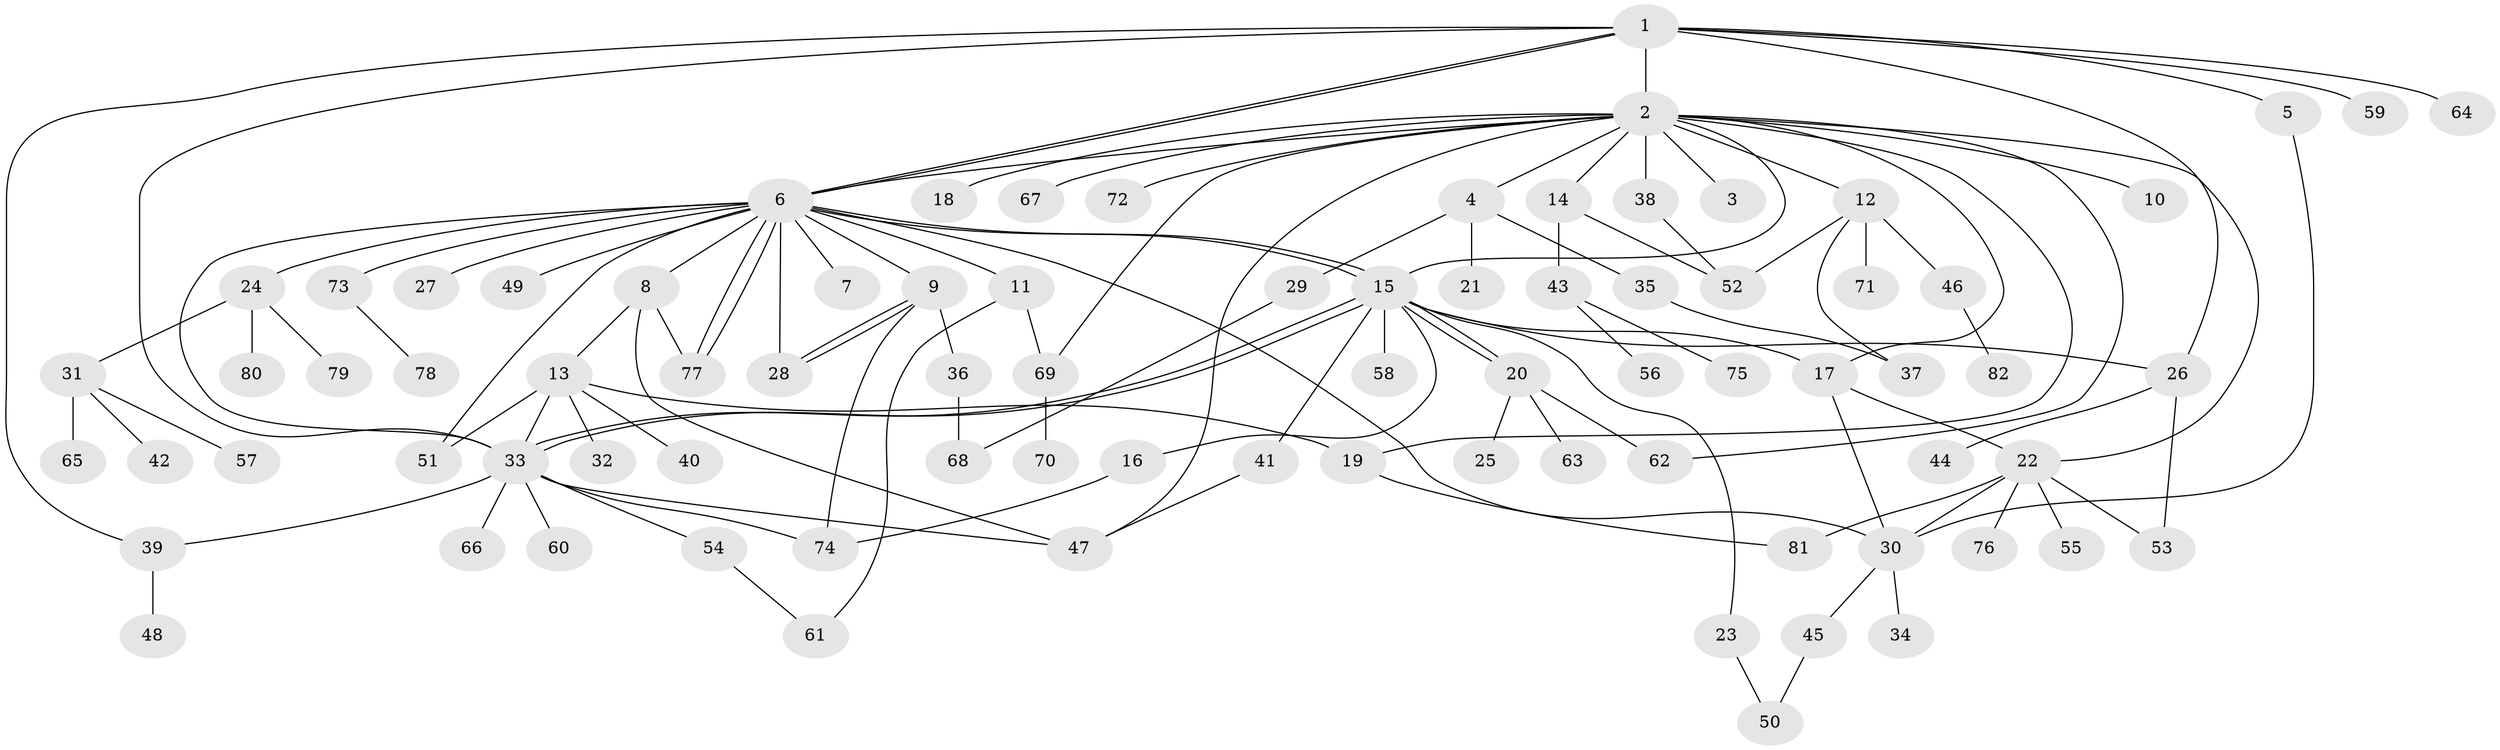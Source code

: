 // Generated by graph-tools (version 1.1) at 2025/49/03/09/25 03:49:50]
// undirected, 82 vertices, 118 edges
graph export_dot {
graph [start="1"]
  node [color=gray90,style=filled];
  1;
  2;
  3;
  4;
  5;
  6;
  7;
  8;
  9;
  10;
  11;
  12;
  13;
  14;
  15;
  16;
  17;
  18;
  19;
  20;
  21;
  22;
  23;
  24;
  25;
  26;
  27;
  28;
  29;
  30;
  31;
  32;
  33;
  34;
  35;
  36;
  37;
  38;
  39;
  40;
  41;
  42;
  43;
  44;
  45;
  46;
  47;
  48;
  49;
  50;
  51;
  52;
  53;
  54;
  55;
  56;
  57;
  58;
  59;
  60;
  61;
  62;
  63;
  64;
  65;
  66;
  67;
  68;
  69;
  70;
  71;
  72;
  73;
  74;
  75;
  76;
  77;
  78;
  79;
  80;
  81;
  82;
  1 -- 2;
  1 -- 5;
  1 -- 6;
  1 -- 6;
  1 -- 26;
  1 -- 33;
  1 -- 39;
  1 -- 59;
  1 -- 64;
  2 -- 3;
  2 -- 4;
  2 -- 6;
  2 -- 10;
  2 -- 12;
  2 -- 14;
  2 -- 15;
  2 -- 17;
  2 -- 18;
  2 -- 19;
  2 -- 22;
  2 -- 38;
  2 -- 47;
  2 -- 62;
  2 -- 67;
  2 -- 69;
  2 -- 72;
  4 -- 21;
  4 -- 29;
  4 -- 35;
  5 -- 30;
  6 -- 7;
  6 -- 8;
  6 -- 9;
  6 -- 11;
  6 -- 15;
  6 -- 15;
  6 -- 24;
  6 -- 27;
  6 -- 28;
  6 -- 30;
  6 -- 33;
  6 -- 49;
  6 -- 51;
  6 -- 73;
  6 -- 77;
  6 -- 77;
  8 -- 13;
  8 -- 47;
  8 -- 77;
  9 -- 28;
  9 -- 28;
  9 -- 36;
  9 -- 74;
  11 -- 61;
  11 -- 69;
  12 -- 37;
  12 -- 46;
  12 -- 52;
  12 -- 71;
  13 -- 19;
  13 -- 32;
  13 -- 33;
  13 -- 40;
  13 -- 51;
  14 -- 43;
  14 -- 52;
  15 -- 16;
  15 -- 17;
  15 -- 20;
  15 -- 20;
  15 -- 23;
  15 -- 26;
  15 -- 33;
  15 -- 33;
  15 -- 41;
  15 -- 58;
  16 -- 74;
  17 -- 22;
  17 -- 30;
  19 -- 81;
  20 -- 25;
  20 -- 62;
  20 -- 63;
  22 -- 30;
  22 -- 53;
  22 -- 55;
  22 -- 76;
  22 -- 81;
  23 -- 50;
  24 -- 31;
  24 -- 79;
  24 -- 80;
  26 -- 44;
  26 -- 53;
  29 -- 68;
  30 -- 34;
  30 -- 45;
  31 -- 42;
  31 -- 57;
  31 -- 65;
  33 -- 39;
  33 -- 47;
  33 -- 54;
  33 -- 60;
  33 -- 66;
  33 -- 74;
  35 -- 37;
  36 -- 68;
  38 -- 52;
  39 -- 48;
  41 -- 47;
  43 -- 56;
  43 -- 75;
  45 -- 50;
  46 -- 82;
  54 -- 61;
  69 -- 70;
  73 -- 78;
}
